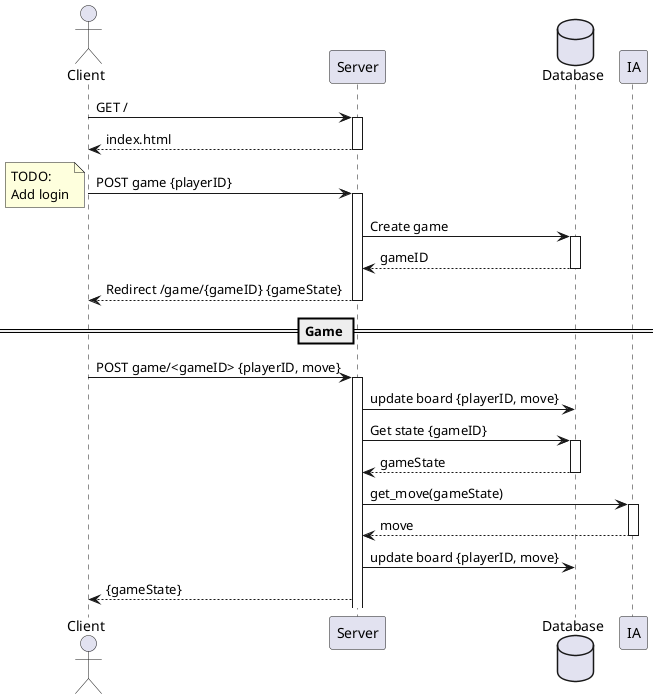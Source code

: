 @startuml userInteraction
actor Client as client
participant Server as server
database Database as db
participant IA as ia

client -> server : GET /
activate server
return index.html
client -> server : POST game {playerID}
note left
  TODO: 
  Add login
end note
activate server
server -> db : Create game
activate db
return gameID
return Redirect /game/{gameID} {gameState} 
== Game ==
client -> server : POST game/<gameID> {playerID, move}
activate server
server -> db : update board {playerID, move}
server -> db : Get state {gameID}
activate db
return gameState
server -> ia : get_move(gameState)
activate ia
return move
server -> db : update board {playerID, move}
server --> client : {gameState}

@enduml